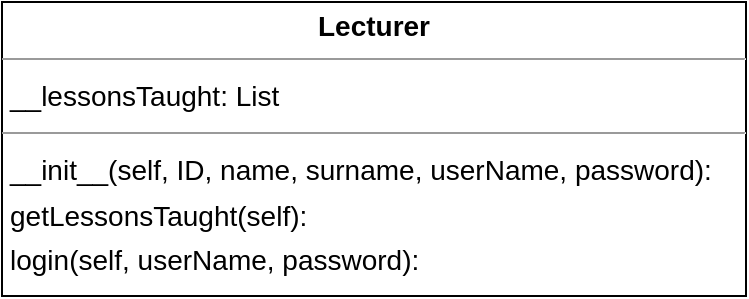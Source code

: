 <mxfile version="22.1.16" type="device">
  <diagram id="uSTNOqaUCGD3Im7NUdYG" name="Sayfa -1">
    <mxGraphModel dx="921" dy="-149" grid="1" gridSize="10" guides="1" tooltips="1" connect="1" arrows="1" fold="1" page="0" pageScale="1" pageWidth="827" pageHeight="1169" background="none" math="0" shadow="0">
      <root>
        <mxCell id="0" />
        <mxCell id="1" parent="0" />
        <mxCell id="node1" value="&lt;p style=&quot;margin:0px;margin-top:4px;text-align:center;&quot;&gt;&lt;b&gt;Lecturer&lt;/b&gt;&lt;/p&gt;&lt;hr size=&quot;1&quot;&gt;&lt;p style=&quot;margin:0 0 0 4px;line-height:1.6;&quot;&gt; __lessonsTaught: List&lt;/p&gt;&lt;hr size=&quot;1&quot;&gt;&lt;p style=&quot;margin:0 0 0 4px;line-height:1.6;&quot;&gt; __init__(self, ID, name, surname, userName, password): &lt;br&gt; getLessonsTaught(self): &lt;br&gt; login(self, userName, password): &lt;/p&gt;" style="verticalAlign=top;align=left;overflow=fill;fontSize=14;fontFamily=Helvetica;html=1;rounded=0;shadow=0;comic=0;labelBackgroundColor=none;strokeWidth=1;" parent="1" vertex="1">
          <mxGeometry x="-99" y="915" width="372" height="147" as="geometry" />
        </mxCell>
      </root>
    </mxGraphModel>
  </diagram>
</mxfile>
